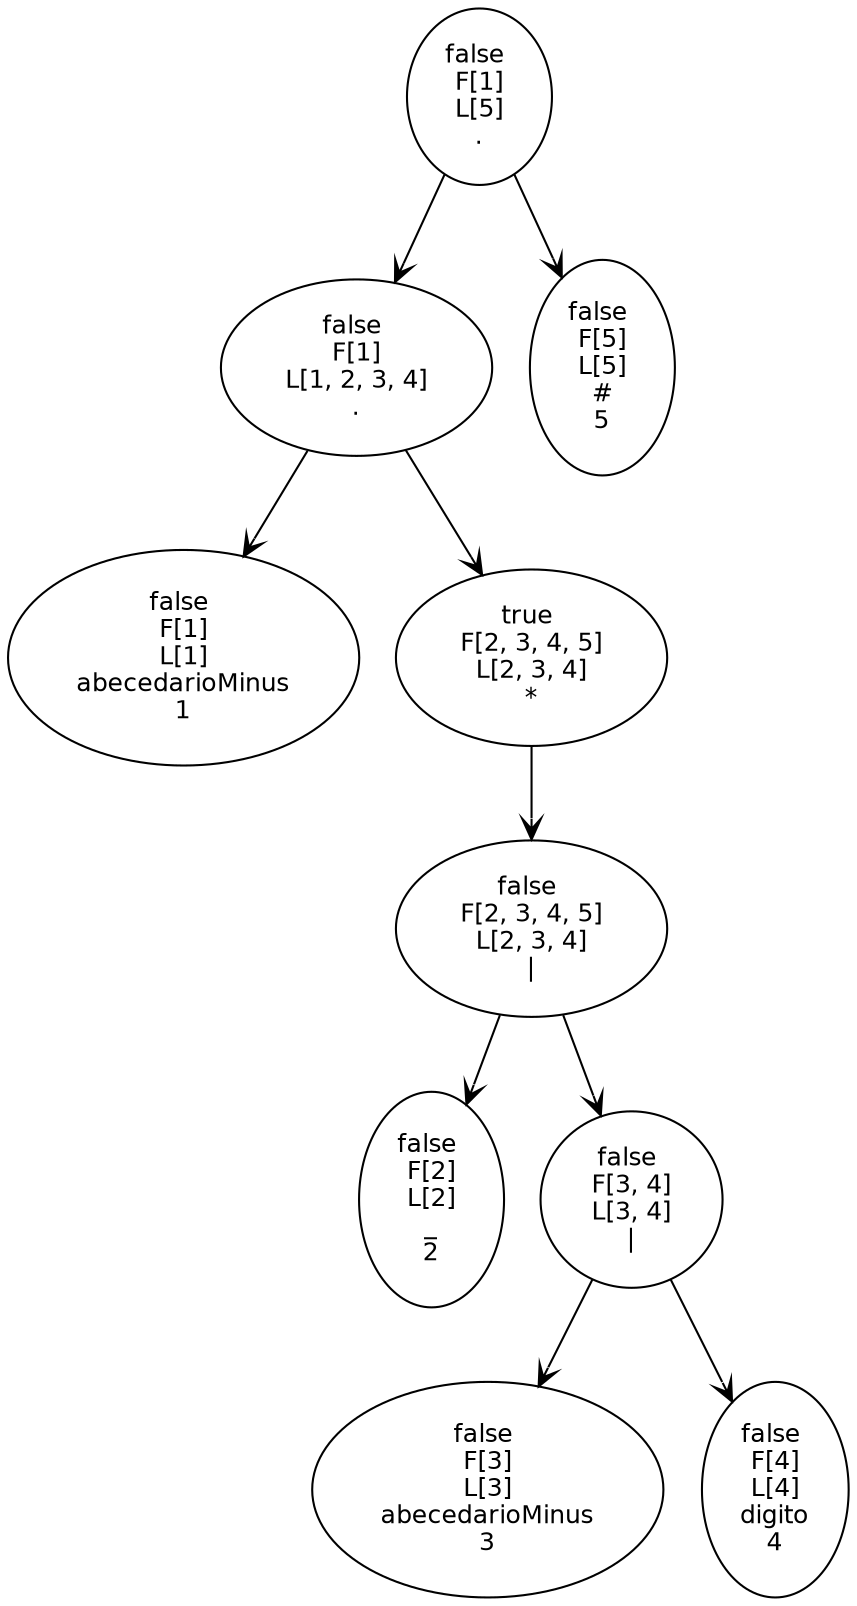 digraph syntax_tree {
node [fontname=Helvetica, fontsize=12];
edge [arrowhead=vee, arrowtail=none];
node0 [label="false \n F[1] \n L[5] \n . "];
node0 -> node1;
node1 [label="false \n F[1] \n L[1, 2, 3, 4] \n . "];
node1 -> node2;
node2 [label="false \n F[1] \n L[1] \nabecedarioMinus\n 1 "];
node1 -> node4;
node4 [label="true \n F[2, 3, 4, 5] \n L[2, 3, 4] \n * "];
node4 -> node5;
node5 [label="false \n F[2, 3, 4, 5] \n L[2, 3, 4] \n | "];
node5 -> node6;
node6 [label="false \n F[2] \n L[2] \n_\n 2 "];
node5 -> node8;
node8 [label="false \n F[3, 4] \n L[3, 4] \n | "];
node8 -> node9;
node9 [label="false \n F[3] \n L[3] \nabecedarioMinus\n 3 "];
node8 -> node11;
node11 [label="false \n F[4] \n L[4] \ndigito\n 4 "];
node0 -> node17;
node17 [label="false \n F[5] \n L[5] \n#\n 5 "];
}
